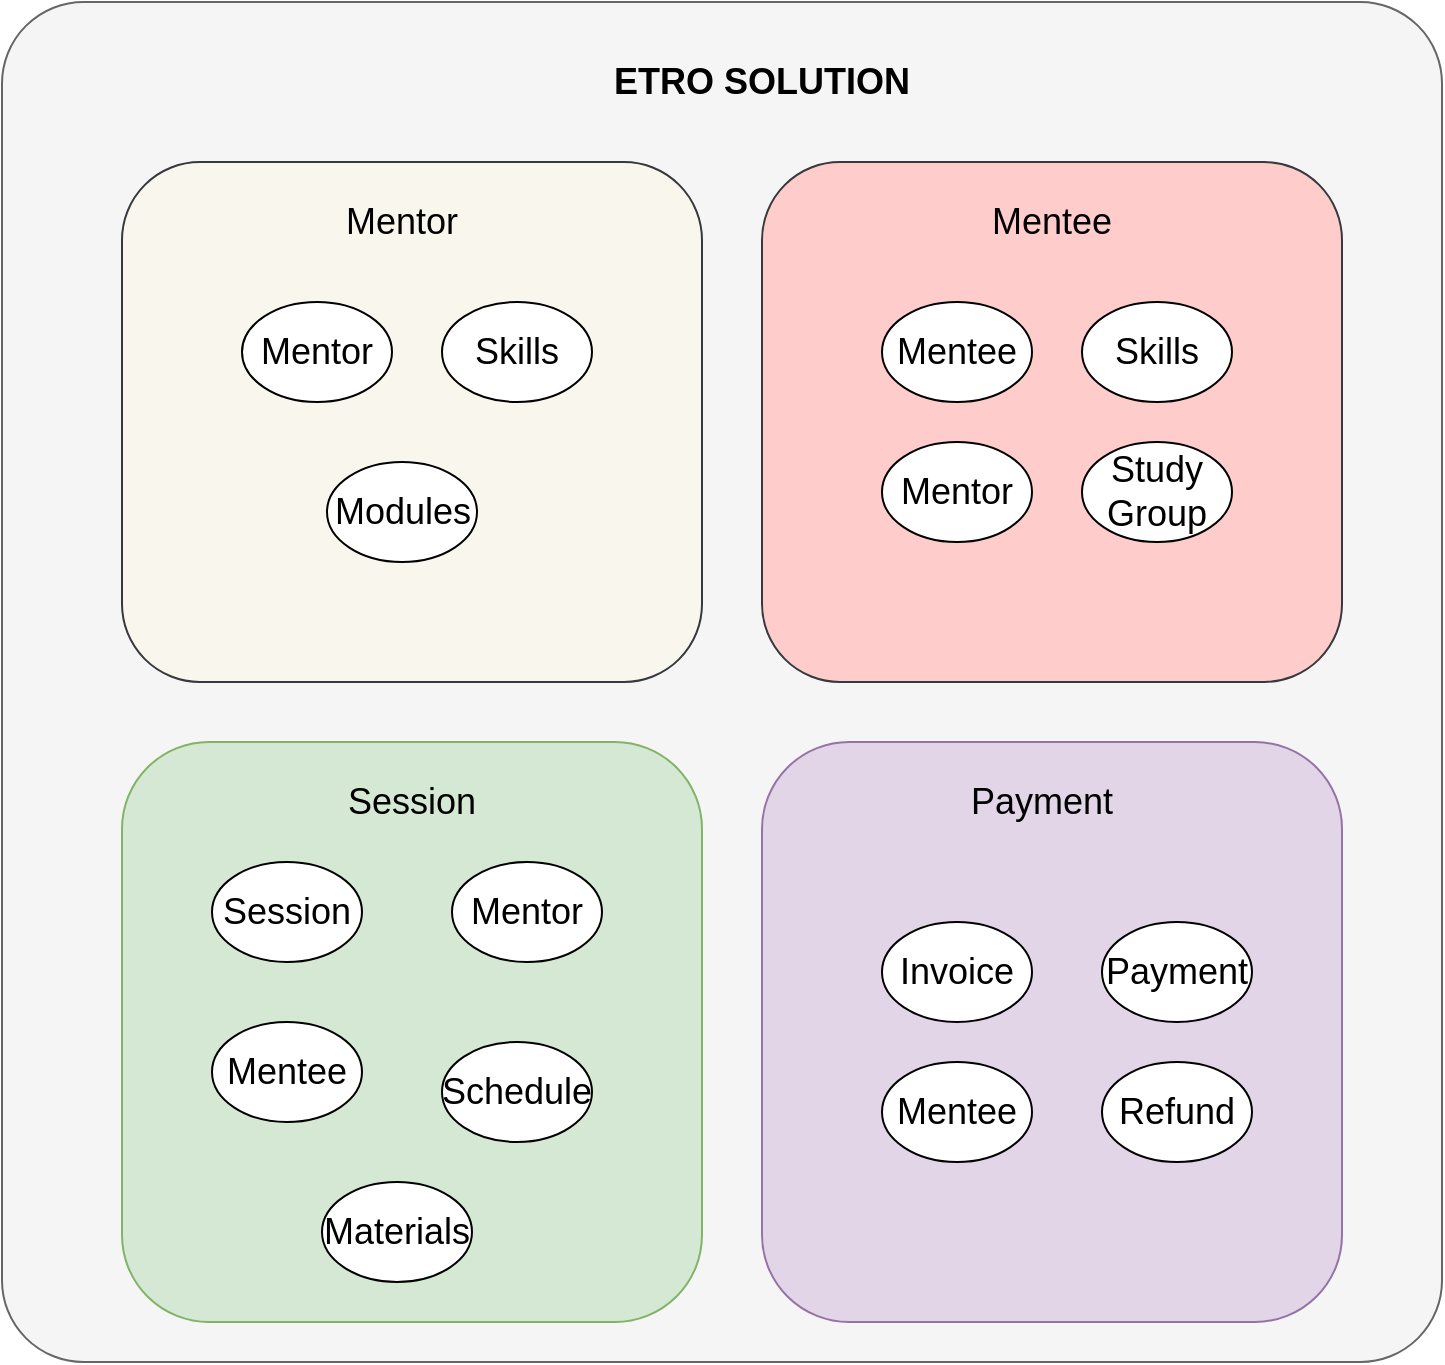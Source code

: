 <mxfile>
    <diagram id="X-WBJx_Xs6kYIEa8Dv_k" name="Domain Model">
        <mxGraphModel dx="1694" dy="739" grid="1" gridSize="10" guides="1" tooltips="1" connect="1" arrows="1" fold="1" page="1" pageScale="1" pageWidth="850" pageHeight="1100" math="0" shadow="0">
            <root>
                <mxCell id="0"/>
                <mxCell id="1" parent="0"/>
                <mxCell id="DZQ7MIffxDtW_sd6lKac-20" value="" style="rounded=1;whiteSpace=wrap;html=1;labelBackgroundColor=none;fontSize=18;fillColor=#f5f5f5;verticalAlign=middle;arcSize=6;strokeColor=#666666;fontColor=#333333;" vertex="1" parent="1">
                    <mxGeometry x="60" y="20" width="720" height="680" as="geometry"/>
                </mxCell>
                <mxCell id="13" value="" style="rounded=1;whiteSpace=wrap;html=1;fillColor=#d5e8d4;strokeColor=#82b366;fontSize=18;" vertex="1" parent="1">
                    <mxGeometry x="120" y="390" width="290" height="290" as="geometry"/>
                </mxCell>
                <mxCell id="6" value="" style="rounded=1;whiteSpace=wrap;html=1;fillColor=#ffcccc;strokeColor=#36393d;fontSize=18;" vertex="1" parent="1">
                    <mxGeometry x="440" y="100" width="290" height="260" as="geometry"/>
                </mxCell>
                <mxCell id="5" value="" style="rounded=1;whiteSpace=wrap;html=1;fillColor=#f9f7ed;strokeColor=#36393d;fontSize=18;" vertex="1" parent="1">
                    <mxGeometry x="120" y="100" width="290" height="260" as="geometry"/>
                </mxCell>
                <mxCell id="DjLF8lStdRpm8chsS5JS-2" value="Mentor" style="ellipse;whiteSpace=wrap;html=1;fontSize=18;" parent="1" vertex="1">
                    <mxGeometry x="180" y="170" width="75" height="50" as="geometry"/>
                </mxCell>
                <mxCell id="DjLF8lStdRpm8chsS5JS-3" value="Mentee" style="ellipse;whiteSpace=wrap;html=1;fontSize=18;" parent="1" vertex="1">
                    <mxGeometry x="500" y="170" width="75" height="50" as="geometry"/>
                </mxCell>
                <mxCell id="2" value="Mentor" style="text;html=1;strokeColor=none;fillColor=none;align=center;verticalAlign=middle;whiteSpace=wrap;rounded=0;fontSize=18;" vertex="1" parent="1">
                    <mxGeometry x="240" y="120" width="40" height="20" as="geometry"/>
                </mxCell>
                <mxCell id="3" value="Mentee" style="text;html=1;strokeColor=none;fillColor=none;align=center;verticalAlign=middle;whiteSpace=wrap;rounded=0;fontSize=18;" vertex="1" parent="1">
                    <mxGeometry x="565" y="120" width="40" height="20" as="geometry"/>
                </mxCell>
                <mxCell id="4" value="Session" style="text;html=1;strokeColor=none;fillColor=none;align=center;verticalAlign=middle;whiteSpace=wrap;rounded=0;fontSize=18;" vertex="1" parent="1">
                    <mxGeometry x="245" y="410" width="40" height="20" as="geometry"/>
                </mxCell>
                <mxCell id="8" value="Skills" style="ellipse;whiteSpace=wrap;html=1;fontSize=18;" vertex="1" parent="1">
                    <mxGeometry x="280" y="170" width="75" height="50" as="geometry"/>
                </mxCell>
                <mxCell id="9" value="Skills" style="ellipse;whiteSpace=wrap;html=1;fontSize=18;" vertex="1" parent="1">
                    <mxGeometry x="600" y="170" width="75" height="50" as="geometry"/>
                </mxCell>
                <mxCell id="10" value="Mentor" style="ellipse;whiteSpace=wrap;html=1;fontSize=18;" vertex="1" parent="1">
                    <mxGeometry x="500" y="240" width="75" height="50" as="geometry"/>
                </mxCell>
                <mxCell id="12" value="Modules" style="ellipse;whiteSpace=wrap;html=1;fontSize=18;" vertex="1" parent="1">
                    <mxGeometry x="222.5" y="250" width="75" height="50" as="geometry"/>
                </mxCell>
                <mxCell id="14" value="Session" style="ellipse;whiteSpace=wrap;html=1;fontSize=18;" vertex="1" parent="1">
                    <mxGeometry x="165" y="450" width="75" height="50" as="geometry"/>
                </mxCell>
                <mxCell id="15" value="Mentor" style="ellipse;whiteSpace=wrap;html=1;fontSize=18;" vertex="1" parent="1">
                    <mxGeometry x="285" y="450" width="75" height="50" as="geometry"/>
                </mxCell>
                <mxCell id="16" value="Mentee" style="ellipse;whiteSpace=wrap;html=1;fontSize=18;" vertex="1" parent="1">
                    <mxGeometry x="165" y="530" width="75" height="50" as="geometry"/>
                </mxCell>
                <mxCell id="17" value="Schedule" style="ellipse;whiteSpace=wrap;html=1;fontSize=18;" vertex="1" parent="1">
                    <mxGeometry x="280" y="540" width="75" height="50" as="geometry"/>
                </mxCell>
                <mxCell id="18" value="Materials" style="ellipse;whiteSpace=wrap;html=1;fontSize=18;" vertex="1" parent="1">
                    <mxGeometry x="220" y="610" width="75" height="50" as="geometry"/>
                </mxCell>
                <mxCell id="e4HGIkmX9SR6lim7_7U1-18" value="" style="rounded=1;whiteSpace=wrap;html=1;fillColor=#e1d5e7;strokeColor=#9673a6;fontSize=18;" vertex="1" parent="1">
                    <mxGeometry x="440" y="390" width="290" height="290" as="geometry"/>
                </mxCell>
                <mxCell id="e4HGIkmX9SR6lim7_7U1-19" value="Payment" style="text;html=1;strokeColor=none;fillColor=none;align=center;verticalAlign=middle;whiteSpace=wrap;rounded=0;fontSize=18;" vertex="1" parent="1">
                    <mxGeometry x="560" y="410" width="40" height="20" as="geometry"/>
                </mxCell>
                <mxCell id="e4HGIkmX9SR6lim7_7U1-20" value="Invoice" style="ellipse;whiteSpace=wrap;html=1;fontSize=18;" vertex="1" parent="1">
                    <mxGeometry x="500" y="480" width="75" height="50" as="geometry"/>
                </mxCell>
                <mxCell id="e4HGIkmX9SR6lim7_7U1-21" value="Payment" style="ellipse;whiteSpace=wrap;html=1;fontSize=18;" vertex="1" parent="1">
                    <mxGeometry x="610" y="480" width="75" height="50" as="geometry"/>
                </mxCell>
                <mxCell id="e4HGIkmX9SR6lim7_7U1-22" value="Refund" style="ellipse;whiteSpace=wrap;html=1;fontSize=18;" vertex="1" parent="1">
                    <mxGeometry x="610" y="550" width="75" height="50" as="geometry"/>
                </mxCell>
                <mxCell id="DZQ7MIffxDtW_sd6lKac-18" value="ETRO SOLUTION" style="text;html=1;strokeColor=none;fillColor=none;align=center;verticalAlign=middle;whiteSpace=wrap;rounded=0;labelBackgroundColor=none;fontSize=18;fontStyle=1" vertex="1" parent="1">
                    <mxGeometry x="330" y="50" width="220" height="20" as="geometry"/>
                </mxCell>
                <mxCell id="cR6wYgOg2o-oHRBO-JFD-18" value="Mentee" style="ellipse;whiteSpace=wrap;html=1;fontSize=18;" vertex="1" parent="1">
                    <mxGeometry x="500" y="550" width="75" height="50" as="geometry"/>
                </mxCell>
                <mxCell id="cR6wYgOg2o-oHRBO-JFD-19" value="Study Group" style="ellipse;whiteSpace=wrap;html=1;fontSize=18;" vertex="1" parent="1">
                    <mxGeometry x="600" y="240" width="75" height="50" as="geometry"/>
                </mxCell>
            </root>
        </mxGraphModel>
    </diagram>
    <diagram id="847FadikNp64r_eLgu-N" name="Microservice">
        <mxGraphModel dx="1395" dy="608" grid="1" gridSize="10" guides="1" tooltips="1" connect="1" arrows="1" fold="1" page="1" pageScale="1" pageWidth="850" pageHeight="1100" math="0" shadow="0">
            <root>
                <mxCell id="BkxpbbLAbaWkdeM8PS5I-0"/>
                <mxCell id="BkxpbbLAbaWkdeM8PS5I-1" parent="BkxpbbLAbaWkdeM8PS5I-0"/>
                <mxCell id="RHxmwCP6yYNn5pwVGNNT-3" style="edgeStyle=orthogonalEdgeStyle;rounded=0;orthogonalLoop=1;jettySize=auto;html=1;entryX=0.5;entryY=1;entryDx=0;entryDy=0;" edge="1" parent="BkxpbbLAbaWkdeM8PS5I-1" source="4Kh8HcyH86KABs3vgV8c-0" target="4Kh8HcyH86KABs3vgV8c-1">
                    <mxGeometry relative="1" as="geometry"/>
                </mxCell>
                <mxCell id="Kl9C8izLE1KnF_ERx2TX-1" value="" style="edgeStyle=orthogonalEdgeStyle;rounded=0;orthogonalLoop=1;jettySize=auto;html=1;" edge="1" parent="BkxpbbLAbaWkdeM8PS5I-1" source="4Kh8HcyH86KABs3vgV8c-0" target="Kl9C8izLE1KnF_ERx2TX-0">
                    <mxGeometry relative="1" as="geometry"/>
                </mxCell>
                <mxCell id="4Kh8HcyH86KABs3vgV8c-0" value="Microfronted - Mentor Registration" style="rounded=1;whiteSpace=wrap;html=1;fillColor=#dae8fc;strokeColor=#6c8ebf;" vertex="1" parent="BkxpbbLAbaWkdeM8PS5I-1">
                    <mxGeometry x="260" y="420" width="120" height="60" as="geometry"/>
                </mxCell>
                <mxCell id="RHxmwCP6yYNn5pwVGNNT-5" style="edgeStyle=orthogonalEdgeStyle;rounded=0;orthogonalLoop=1;jettySize=auto;html=1;entryX=0.5;entryY=1;entryDx=0;entryDy=0;" edge="1" parent="BkxpbbLAbaWkdeM8PS5I-1" source="4Kh8HcyH86KABs3vgV8c-1" target="RHxmwCP6yYNn5pwVGNNT-1">
                    <mxGeometry relative="1" as="geometry"/>
                </mxCell>
                <mxCell id="RHxmwCP6yYNn5pwVGNNT-6" style="edgeStyle=orthogonalEdgeStyle;rounded=0;orthogonalLoop=1;jettySize=auto;html=1;" edge="1" parent="BkxpbbLAbaWkdeM8PS5I-1" source="4Kh8HcyH86KABs3vgV8c-1" target="RHxmwCP6yYNn5pwVGNNT-2">
                    <mxGeometry relative="1" as="geometry"/>
                </mxCell>
                <mxCell id="4Kh8HcyH86KABs3vgV8c-1" value="API Management&amp;nbsp;&lt;br&gt;Discovery, Orchestration, Routing, Authentication, SSL, Caching, etc." style="rounded=1;whiteSpace=wrap;html=1;fillColor=#fff2cc;strokeColor=#d6b656;" vertex="1" parent="BkxpbbLAbaWkdeM8PS5I-1">
                    <mxGeometry x="230" y="310" width="360" height="60" as="geometry"/>
                </mxCell>
                <mxCell id="RHxmwCP6yYNn5pwVGNNT-4" style="edgeStyle=orthogonalEdgeStyle;rounded=0;orthogonalLoop=1;jettySize=auto;html=1;entryX=0.5;entryY=1;entryDx=0;entryDy=0;entryPerimeter=0;" edge="1" parent="BkxpbbLAbaWkdeM8PS5I-1" source="4Kh8HcyH86KABs3vgV8c-2" target="4Kh8HcyH86KABs3vgV8c-1">
                    <mxGeometry relative="1" as="geometry"/>
                </mxCell>
                <mxCell id="Kl9C8izLE1KnF_ERx2TX-2" style="edgeStyle=orthogonalEdgeStyle;rounded=0;orthogonalLoop=1;jettySize=auto;html=1;entryX=0.5;entryY=0;entryDx=0;entryDy=0;" edge="1" parent="BkxpbbLAbaWkdeM8PS5I-1" source="4Kh8HcyH86KABs3vgV8c-2" target="Kl9C8izLE1KnF_ERx2TX-0">
                    <mxGeometry relative="1" as="geometry"/>
                </mxCell>
                <mxCell id="4Kh8HcyH86KABs3vgV8c-2" value="Microfronted - Mentee Registration" style="rounded=1;whiteSpace=wrap;html=1;fillColor=#dae8fc;strokeColor=#6c8ebf;" vertex="1" parent="BkxpbbLAbaWkdeM8PS5I-1">
                    <mxGeometry x="430" y="420" width="120" height="60" as="geometry"/>
                </mxCell>
                <mxCell id="h7QfJS-ZaZOPMrQFuuVh-1" value="" style="edgeStyle=orthogonalEdgeStyle;rounded=0;orthogonalLoop=1;jettySize=auto;html=1;" edge="1" parent="BkxpbbLAbaWkdeM8PS5I-1" source="RHxmwCP6yYNn5pwVGNNT-1" target="h7QfJS-ZaZOPMrQFuuVh-0">
                    <mxGeometry relative="1" as="geometry"/>
                </mxCell>
                <mxCell id="RHxmwCP6yYNn5pwVGNNT-1" value="Mentor Registration Service" style="rounded=1;whiteSpace=wrap;html=1;fillColor=#d5e8d4;strokeColor=#82b366;" vertex="1" parent="BkxpbbLAbaWkdeM8PS5I-1">
                    <mxGeometry x="240" y="210" width="120" height="60" as="geometry"/>
                </mxCell>
                <mxCell id="h7QfJS-ZaZOPMrQFuuVh-3" value="" style="edgeStyle=orthogonalEdgeStyle;rounded=0;orthogonalLoop=1;jettySize=auto;html=1;" edge="1" parent="BkxpbbLAbaWkdeM8PS5I-1" source="RHxmwCP6yYNn5pwVGNNT-2" target="h7QfJS-ZaZOPMrQFuuVh-2">
                    <mxGeometry relative="1" as="geometry"/>
                </mxCell>
                <mxCell id="RHxmwCP6yYNn5pwVGNNT-2" value="Mentee Registration Service" style="rounded=1;whiteSpace=wrap;html=1;fillColor=#d5e8d4;strokeColor=#82b366;" vertex="1" parent="BkxpbbLAbaWkdeM8PS5I-1">
                    <mxGeometry x="460" y="210" width="120" height="60" as="geometry"/>
                </mxCell>
                <mxCell id="h7QfJS-ZaZOPMrQFuuVh-0" value="Mentor DB" style="shape=cylinder;whiteSpace=wrap;html=1;boundedLbl=1;backgroundOutline=1;rounded=1;fillColor=#d5e8d4;strokeColor=#82b366;" vertex="1" parent="BkxpbbLAbaWkdeM8PS5I-1">
                    <mxGeometry x="270" y="60" width="60" height="80" as="geometry"/>
                </mxCell>
                <mxCell id="h7QfJS-ZaZOPMrQFuuVh-2" value="Mentee DB" style="shape=cylinder;whiteSpace=wrap;html=1;boundedLbl=1;backgroundOutline=1;rounded=1;fillColor=#d5e8d4;strokeColor=#82b366;" vertex="1" parent="BkxpbbLAbaWkdeM8PS5I-1">
                    <mxGeometry x="490" y="60" width="60" height="80" as="geometry"/>
                </mxCell>
                <mxCell id="Kl9C8izLE1KnF_ERx2TX-0" value="Frontend" style="rounded=1;whiteSpace=wrap;html=1;fillColor=#dae8fc;strokeColor=#6c8ebf;" vertex="1" parent="BkxpbbLAbaWkdeM8PS5I-1">
                    <mxGeometry x="260" y="560" width="290" height="60" as="geometry"/>
                </mxCell>
            </root>
        </mxGraphModel>
    </diagram>
    <diagram id="f2qbv914GK3P1sTPyczb" name="CQRS">
        <mxGraphModel dx="1395" dy="608" grid="1" gridSize="10" guides="1" tooltips="1" connect="1" arrows="1" fold="1" page="1" pageScale="1" pageWidth="850" pageHeight="1100" math="0" shadow="0">
            <root>
                <mxCell id="MBEAslTQ7tmPr2T98EbI-0"/>
                <mxCell id="MBEAslTQ7tmPr2T98EbI-1" parent="MBEAslTQ7tmPr2T98EbI-0"/>
                <mxCell id="MBEAslTQ7tmPr2T98EbI-4" value="" style="edgeStyle=orthogonalEdgeStyle;rounded=0;orthogonalLoop=1;jettySize=auto;html=1;" edge="1" parent="MBEAslTQ7tmPr2T98EbI-1" source="MBEAslTQ7tmPr2T98EbI-2" target="MBEAslTQ7tmPr2T98EbI-3">
                    <mxGeometry relative="1" as="geometry"/>
                </mxCell>
                <mxCell id="MBEAslTQ7tmPr2T98EbI-2" value="Mentor Registration&amp;nbsp;" style="shape=process;whiteSpace=wrap;html=1;backgroundOutline=1;" vertex="1" parent="MBEAslTQ7tmPr2T98EbI-1">
                    <mxGeometry x="70" y="120" width="120" height="60" as="geometry"/>
                </mxCell>
                <mxCell id="MBEAslTQ7tmPr2T98EbI-6" value="" style="edgeStyle=orthogonalEdgeStyle;rounded=0;orthogonalLoop=1;jettySize=auto;html=1;" edge="1" parent="MBEAslTQ7tmPr2T98EbI-1" source="MBEAslTQ7tmPr2T98EbI-3" target="MBEAslTQ7tmPr2T98EbI-5">
                    <mxGeometry relative="1" as="geometry"/>
                </mxCell>
                <mxCell id="MBEAslTQ7tmPr2T98EbI-9" style="edgeStyle=orthogonalEdgeStyle;rounded=0;orthogonalLoop=1;jettySize=auto;html=1;" edge="1" parent="MBEAslTQ7tmPr2T98EbI-1" source="MBEAslTQ7tmPr2T98EbI-3" target="MBEAslTQ7tmPr2T98EbI-7">
                    <mxGeometry relative="1" as="geometry"/>
                </mxCell>
                <mxCell id="MBEAslTQ7tmPr2T98EbI-3" value="Create Mentor Command" style="whiteSpace=wrap;html=1;" vertex="1" parent="MBEAslTQ7tmPr2T98EbI-1">
                    <mxGeometry x="270" y="120" width="120" height="60" as="geometry"/>
                </mxCell>
                <mxCell id="MBEAslTQ7tmPr2T98EbI-8" value="" style="edgeStyle=orthogonalEdgeStyle;rounded=0;orthogonalLoop=1;jettySize=auto;html=1;" edge="1" parent="MBEAslTQ7tmPr2T98EbI-1" source="MBEAslTQ7tmPr2T98EbI-5" target="MBEAslTQ7tmPr2T98EbI-7">
                    <mxGeometry relative="1" as="geometry"/>
                </mxCell>
                <mxCell id="MBEAslTQ7tmPr2T98EbI-5" value="Assign Mentor Skill Command" style="whiteSpace=wrap;html=1;" vertex="1" parent="MBEAslTQ7tmPr2T98EbI-1">
                    <mxGeometry x="270" y="260" width="120" height="60" as="geometry"/>
                </mxCell>
                <mxCell id="MBEAslTQ7tmPr2T98EbI-7" value="Mentor DB" style="shape=cylinder;whiteSpace=wrap;html=1;boundedLbl=1;backgroundOutline=1;" vertex="1" parent="MBEAslTQ7tmPr2T98EbI-1">
                    <mxGeometry x="520" y="190" width="60" height="80" as="geometry"/>
                </mxCell>
            </root>
        </mxGraphModel>
    </diagram>
    <diagram id="W90cBqqWtGJWsFPKMnuq" name="Event/Message">
        <mxGraphModel dx="1395" dy="608" grid="1" gridSize="10" guides="1" tooltips="1" connect="1" arrows="1" fold="1" page="1" pageScale="1" pageWidth="850" pageHeight="1100" math="0" shadow="0">
            <root>
                <mxCell id="3pXpQQKqXBKCi5rZeWjE-0"/>
                <mxCell id="3pXpQQKqXBKCi5rZeWjE-1" parent="3pXpQQKqXBKCi5rZeWjE-0"/>
                <mxCell id="3pXpQQKqXBKCi5rZeWjE-8" style="edgeStyle=orthogonalEdgeStyle;rounded=0;orthogonalLoop=1;jettySize=auto;html=1;" edge="1" parent="3pXpQQKqXBKCi5rZeWjE-1" source="3pXpQQKqXBKCi5rZeWjE-2" target="3pXpQQKqXBKCi5rZeWjE-6">
                    <mxGeometry relative="1" as="geometry"/>
                </mxCell>
                <mxCell id="3pXpQQKqXBKCi5rZeWjE-2" value="Message" style="shape=note;whiteSpace=wrap;html=1;backgroundOutline=1;darkOpacity=0.05;fillColor=#ffcc99;strokeColor=#36393d;" vertex="1" parent="3pXpQQKqXBKCi5rZeWjE-1">
                    <mxGeometry x="300" y="240" width="64" height="80" as="geometry"/>
                </mxCell>
                <mxCell id="3pXpQQKqXBKCi5rZeWjE-7" style="edgeStyle=orthogonalEdgeStyle;rounded=0;orthogonalLoop=1;jettySize=auto;html=1;entryX=0;entryY=0.5;entryDx=0;entryDy=0;entryPerimeter=0;" edge="1" parent="3pXpQQKqXBKCi5rZeWjE-1" source="3pXpQQKqXBKCi5rZeWjE-4" target="3pXpQQKqXBKCi5rZeWjE-2">
                    <mxGeometry relative="1" as="geometry"/>
                </mxCell>
                <mxCell id="3pXpQQKqXBKCi5rZeWjE-4" value="Command" style="rounded=1;whiteSpace=wrap;html=1;fillColor=#cdeb8b;strokeColor=#36393d;" vertex="1" parent="3pXpQQKqXBKCi5rZeWjE-1">
                    <mxGeometry x="140" y="250" width="120" height="60" as="geometry"/>
                </mxCell>
                <mxCell id="3pXpQQKqXBKCi5rZeWjE-10" style="edgeStyle=orthogonalEdgeStyle;rounded=0;orthogonalLoop=1;jettySize=auto;html=1;" edge="1" parent="3pXpQQKqXBKCi5rZeWjE-1" source="3pXpQQKqXBKCi5rZeWjE-6" target="3pXpQQKqXBKCi5rZeWjE-9">
                    <mxGeometry relative="1" as="geometry"/>
                </mxCell>
                <mxCell id="TwpizJS3mDMKuz9bVIkH-3" style="edgeStyle=orthogonalEdgeStyle;rounded=0;orthogonalLoop=1;jettySize=auto;html=1;exitX=0;exitY=0;exitDx=100.0;exitDy=0;exitPerimeter=0;" edge="1" parent="3pXpQQKqXBKCi5rZeWjE-1" source="3pXpQQKqXBKCi5rZeWjE-6" target="TwpizJS3mDMKuz9bVIkH-0">
                    <mxGeometry relative="1" as="geometry"/>
                </mxCell>
                <mxCell id="TwpizJS3mDMKuz9bVIkH-9" value="" style="edgeStyle=orthogonalEdgeStyle;rounded=0;orthogonalLoop=1;jettySize=auto;html=1;" edge="1" parent="3pXpQQKqXBKCi5rZeWjE-1" source="3pXpQQKqXBKCi5rZeWjE-6" target="TwpizJS3mDMKuz9bVIkH-8">
                    <mxGeometry relative="1" as="geometry"/>
                </mxCell>
                <mxCell id="3pXpQQKqXBKCi5rZeWjE-6" value="Message Broker" style="shape=cube;whiteSpace=wrap;html=1;boundedLbl=1;backgroundOutline=1;darkOpacity=0.05;darkOpacity2=0.1;fillColor=#cce5ff;strokeColor=#36393d;" vertex="1" parent="3pXpQQKqXBKCi5rZeWjE-1">
                    <mxGeometry x="415" y="240" width="120" height="80" as="geometry"/>
                </mxCell>
                <mxCell id="3pXpQQKqXBKCi5rZeWjE-9" value="Next Command" style="rounded=1;whiteSpace=wrap;html=1;fillColor=#cdeb8b;strokeColor=#36393d;" vertex="1" parent="3pXpQQKqXBKCi5rZeWjE-1">
                    <mxGeometry x="570" y="250" width="120" height="60" as="geometry"/>
                </mxCell>
                <mxCell id="TwpizJS3mDMKuz9bVIkH-0" value="Out-of-Process" style="ellipse;shape=cloud;whiteSpace=wrap;html=1;fillColor=#dae8fc;strokeColor=#6c8ebf;" vertex="1" parent="3pXpQQKqXBKCi5rZeWjE-1">
                    <mxGeometry x="500" y="120" width="120" height="80" as="geometry"/>
                </mxCell>
                <mxCell id="TwpizJS3mDMKuz9bVIkH-8" value="In-process" style="shape=hexagon;perimeter=hexagonPerimeter2;whiteSpace=wrap;html=1;fixedSize=1;fillColor=#d5e8d4;strokeColor=#82b366;" vertex="1" parent="3pXpQQKqXBKCi5rZeWjE-1">
                    <mxGeometry x="380" y="133.33" width="100" height="66.67" as="geometry"/>
                </mxCell>
                <mxCell id="E2nX1YOqN6XTbNjOObDG-1" value="" style="edgeStyle=orthogonalEdgeStyle;rounded=0;orthogonalLoop=1;jettySize=auto;html=1;" edge="1" parent="3pXpQQKqXBKCi5rZeWjE-1" source="TwpizJS3mDMKuz9bVIkH-10" target="E2nX1YOqN6XTbNjOObDG-0">
                    <mxGeometry relative="1" as="geometry"/>
                </mxCell>
                <mxCell id="TwpizJS3mDMKuz9bVIkH-10" value="Service" style="rounded=1;whiteSpace=wrap;html=1;fillColor=#cdeb8b;strokeColor=#36393d;" vertex="1" parent="3pXpQQKqXBKCi5rZeWjE-1">
                    <mxGeometry x="130" y="530" width="120" height="60" as="geometry"/>
                </mxCell>
                <mxCell id="E2nX1YOqN6XTbNjOObDG-6" style="edgeStyle=orthogonalEdgeStyle;rounded=0;orthogonalLoop=1;jettySize=auto;html=1;entryX=0;entryY=0.5;entryDx=0;entryDy=0;" edge="1" parent="3pXpQQKqXBKCi5rZeWjE-1" source="E2nX1YOqN6XTbNjOObDG-0" target="E2nX1YOqN6XTbNjOObDG-4">
                    <mxGeometry relative="1" as="geometry"/>
                </mxCell>
                <mxCell id="E2nX1YOqN6XTbNjOObDG-0" value="Event" style="shape=document;whiteSpace=wrap;html=1;boundedLbl=1;rounded=1;fillColor=#ffcc99;strokeColor=#36393d;" vertex="1" parent="3pXpQQKqXBKCi5rZeWjE-1">
                    <mxGeometry x="290" y="530" width="90" height="60" as="geometry"/>
                </mxCell>
                <mxCell id="R0h6AUdbC-x_fIPNiSyr-1" style="edgeStyle=orthogonalEdgeStyle;rounded=0;orthogonalLoop=1;jettySize=auto;html=1;entryX=0;entryY=0.5;entryDx=0;entryDy=0;labelBackgroundColor=none;fontSize=17;verticalAlign=middle;" edge="1" parent="3pXpQQKqXBKCi5rZeWjE-1" source="E2nX1YOqN6XTbNjOObDG-4" target="E2nX1YOqN6XTbNjOObDG-5">
                    <mxGeometry relative="1" as="geometry"/>
                </mxCell>
                <mxCell id="R0h6AUdbC-x_fIPNiSyr-2" style="edgeStyle=orthogonalEdgeStyle;rounded=0;orthogonalLoop=1;jettySize=auto;html=1;entryX=0;entryY=0.5;entryDx=0;entryDy=0;labelBackgroundColor=none;fontSize=17;verticalAlign=middle;" edge="1" parent="3pXpQQKqXBKCi5rZeWjE-1" source="E2nX1YOqN6XTbNjOObDG-4" target="E2nX1YOqN6XTbNjOObDG-10">
                    <mxGeometry relative="1" as="geometry"/>
                </mxCell>
                <mxCell id="R0h6AUdbC-x_fIPNiSyr-3" style="edgeStyle=orthogonalEdgeStyle;rounded=0;orthogonalLoop=1;jettySize=auto;html=1;entryX=0;entryY=0.5;entryDx=0;entryDy=0;labelBackgroundColor=none;fontSize=17;verticalAlign=middle;" edge="1" parent="3pXpQQKqXBKCi5rZeWjE-1" source="E2nX1YOqN6XTbNjOObDG-4" target="E2nX1YOqN6XTbNjOObDG-11">
                    <mxGeometry relative="1" as="geometry"/>
                </mxCell>
                <mxCell id="E2nX1YOqN6XTbNjOObDG-4" value="Event Router" style="shape=step;perimeter=stepPerimeter;whiteSpace=wrap;html=1;fixedSize=1;fillColor=#cce5ff;strokeColor=#36393d;" vertex="1" parent="3pXpQQKqXBKCi5rZeWjE-1">
                    <mxGeometry x="415" y="520" width="120" height="80" as="geometry"/>
                </mxCell>
                <mxCell id="E2nX1YOqN6XTbNjOObDG-5" value="Subscribers" style="rounded=1;whiteSpace=wrap;html=1;fillColor=#cdeb8b;strokeColor=#36393d;" vertex="1" parent="3pXpQQKqXBKCi5rZeWjE-1">
                    <mxGeometry x="590" y="480" width="120" height="60" as="geometry"/>
                </mxCell>
                <mxCell id="E2nX1YOqN6XTbNjOObDG-10" value="Subscribers" style="rounded=1;whiteSpace=wrap;html=1;fillColor=#cdeb8b;strokeColor=#36393d;" vertex="1" parent="3pXpQQKqXBKCi5rZeWjE-1">
                    <mxGeometry x="590" y="570" width="120" height="60" as="geometry"/>
                </mxCell>
                <mxCell id="E2nX1YOqN6XTbNjOObDG-11" value="Subscribers" style="rounded=1;whiteSpace=wrap;html=1;fillColor=#cdeb8b;strokeColor=#36393d;" vertex="1" parent="3pXpQQKqXBKCi5rZeWjE-1">
                    <mxGeometry x="590" y="660" width="120" height="60" as="geometry"/>
                </mxCell>
                <mxCell id="E2nX1YOqN6XTbNjOObDG-13" value="MESSAGE BROKERING" style="text;html=1;strokeColor=none;fillColor=none;align=center;verticalAlign=middle;whiteSpace=wrap;rounded=0;fontSize=17;fontStyle=1" vertex="1" parent="3pXpQQKqXBKCi5rZeWjE-1">
                    <mxGeometry x="170" y="170" width="80" height="20" as="geometry"/>
                </mxCell>
                <mxCell id="E2nX1YOqN6XTbNjOObDG-15" value="EVENT ROUTING" style="text;html=1;strokeColor=none;fillColor=none;align=center;verticalAlign=middle;whiteSpace=wrap;rounded=0;fontStyle=1;fontSize=17;" vertex="1" parent="3pXpQQKqXBKCi5rZeWjE-1">
                    <mxGeometry x="150" y="470" width="80" height="20" as="geometry"/>
                </mxCell>
            </root>
        </mxGraphModel>
    </diagram>
    <diagram id="ir8c-DlZ6llXdp240Ja5" name="Event Model">
        <mxGraphModel dx="1395" dy="608" grid="1" gridSize="10" guides="1" tooltips="1" connect="1" arrows="1" fold="1" page="1" pageScale="1" pageWidth="850" pageHeight="1100" math="0" shadow="0">
            <root>
                <mxCell id="B10wJtRPMMjHwSIE0qdp-0"/>
                <mxCell id="B10wJtRPMMjHwSIE0qdp-1" parent="B10wJtRPMMjHwSIE0qdp-0"/>
                <mxCell id="V5NqQ5dr73FJ2bL21Ql5-0" style="edgeStyle=orthogonalEdgeStyle;rounded=0;orthogonalLoop=1;jettySize=auto;html=1;verticalAlign=middle;" edge="1" parent="B10wJtRPMMjHwSIE0qdp-1" source="E0BSTJJ1UfeSkK3kD-z5-3" target="E0BSTJJ1UfeSkK3kD-z5-22">
                    <mxGeometry relative="1" as="geometry"/>
                </mxCell>
                <mxCell id="E0BSTJJ1UfeSkK3kD-z5-3" value="Mentor" style="shape=umlActor;verticalLabelPosition=bottom;verticalAlign=middle;html=1;outlineConnect=0;" parent="B10wJtRPMMjHwSIE0qdp-1" vertex="1">
                    <mxGeometry x="135" y="90" width="30" height="60" as="geometry"/>
                </mxCell>
                <mxCell id="E0BSTJJ1UfeSkK3kD-z5-7" value="" style="edgeStyle=orthogonalEdgeStyle;rounded=0;orthogonalLoop=1;jettySize=auto;html=1;verticalAlign=middle;" parent="B10wJtRPMMjHwSIE0qdp-1" source="E0BSTJJ1UfeSkK3kD-z5-4" target="E0BSTJJ1UfeSkK3kD-z5-6" edge="1">
                    <mxGeometry relative="1" as="geometry"/>
                </mxCell>
                <mxCell id="MZ_Xb3Ullr9wv8i4N-8G-0" style="edgeStyle=orthogonalEdgeStyle;rounded=0;orthogonalLoop=1;jettySize=auto;html=1;entryX=0.5;entryY=0;entryDx=0;entryDy=0;verticalAlign=middle;" edge="1" parent="B10wJtRPMMjHwSIE0qdp-1" source="E0BSTJJ1UfeSkK3kD-z5-4" target="E0BSTJJ1UfeSkK3kD-z5-14">
                    <mxGeometry relative="1" as="geometry"/>
                </mxCell>
                <mxCell id="E0BSTJJ1UfeSkK3kD-z5-4" value="CreateMentor" style="whiteSpace=wrap;html=1;verticalAlign=middle;fillColor=#dae8fc;strokeColor=#6c8ebf;" parent="B10wJtRPMMjHwSIE0qdp-1" vertex="1">
                    <mxGeometry x="90" y="330" width="120" height="60" as="geometry"/>
                </mxCell>
                <mxCell id="E0BSTJJ1UfeSkK3kD-z5-9" value="" style="edgeStyle=orthogonalEdgeStyle;rounded=0;orthogonalLoop=1;jettySize=auto;html=1;entryX=0;entryY=0.5;entryDx=0;entryDy=0;verticalAlign=middle;" parent="B10wJtRPMMjHwSIE0qdp-1" source="E0BSTJJ1UfeSkK3kD-z5-6" target="E0BSTJJ1UfeSkK3kD-z5-8" edge="1">
                    <mxGeometry relative="1" as="geometry"/>
                </mxCell>
                <mxCell id="E0BSTJJ1UfeSkK3kD-z5-6" value="MentorCreated" style="shape=document;whiteSpace=wrap;html=1;boundedLbl=1;verticalAlign=middle;fillColor=#d5e8d4;strokeColor=#82b366;" parent="B10wJtRPMMjHwSIE0qdp-1" vertex="1">
                    <mxGeometry x="210" y="460" width="120" height="80" as="geometry"/>
                </mxCell>
                <mxCell id="E0BSTJJ1UfeSkK3kD-z5-11" value="" style="edgeStyle=orthogonalEdgeStyle;rounded=0;orthogonalLoop=1;jettySize=auto;html=1;verticalAlign=middle;" parent="B10wJtRPMMjHwSIE0qdp-1" source="E0BSTJJ1UfeSkK3kD-z5-8" target="E0BSTJJ1UfeSkK3kD-z5-10" edge="1">
                    <mxGeometry relative="1" as="geometry"/>
                </mxCell>
                <mxCell id="E0BSTJJ1UfeSkK3kD-z5-18" value="" style="edgeStyle=orthogonalEdgeStyle;rounded=0;orthogonalLoop=1;jettySize=auto;html=1;verticalAlign=middle;" parent="B10wJtRPMMjHwSIE0qdp-1" source="E0BSTJJ1UfeSkK3kD-z5-8" target="E0BSTJJ1UfeSkK3kD-z5-17" edge="1">
                    <mxGeometry relative="1" as="geometry"/>
                </mxCell>
                <mxCell id="E0BSTJJ1UfeSkK3kD-z5-8" value="AssignMentorSkills" style="whiteSpace=wrap;html=1;verticalAlign=middle;fillColor=#dae8fc;strokeColor=#6c8ebf;" parent="B10wJtRPMMjHwSIE0qdp-1" vertex="1">
                    <mxGeometry x="390" y="330" width="120" height="60" as="geometry"/>
                </mxCell>
                <mxCell id="V5NqQ5dr73FJ2bL21Ql5-3" value="" style="edgeStyle=orthogonalEdgeStyle;rounded=0;orthogonalLoop=1;jettySize=auto;html=1;verticalAlign=middle;" edge="1" parent="B10wJtRPMMjHwSIE0qdp-1" source="E0BSTJJ1UfeSkK3kD-z5-10" target="V5NqQ5dr73FJ2bL21Ql5-2">
                    <mxGeometry relative="1" as="geometry"/>
                </mxCell>
                <mxCell id="E0BSTJJ1UfeSkK3kD-z5-10" value="MentorSkillsAssigned" style="shape=document;whiteSpace=wrap;html=1;boundedLbl=1;verticalAlign=middle;fillColor=#d5e8d4;strokeColor=#82b366;" parent="B10wJtRPMMjHwSIE0qdp-1" vertex="1">
                    <mxGeometry x="495" y="460" width="120" height="80" as="geometry"/>
                </mxCell>
                <mxCell id="E0BSTJJ1UfeSkK3kD-z5-14" value="Mentor" style="shape=cylinder;whiteSpace=wrap;html=1;boundedLbl=1;backgroundOutline=1;verticalAlign=middle;fillColor=#ffe6cc;strokeColor=#d79b00;" parent="B10wJtRPMMjHwSIE0qdp-1" vertex="1">
                    <mxGeometry x="120" y="620" width="60" height="80" as="geometry"/>
                </mxCell>
                <mxCell id="E0BSTJJ1UfeSkK3kD-z5-17" value="MentorSkill" style="shape=cylinder;whiteSpace=wrap;html=1;boundedLbl=1;backgroundOutline=1;verticalAlign=middle;fillColor=#ffe6cc;strokeColor=#d79b00;" parent="B10wJtRPMMjHwSIE0qdp-1" vertex="1">
                    <mxGeometry x="420" y="620" width="60" height="80" as="geometry"/>
                </mxCell>
                <mxCell id="E0BSTJJ1UfeSkK3kD-z5-23" style="edgeStyle=orthogonalEdgeStyle;rounded=0;orthogonalLoop=1;jettySize=auto;html=1;entryX=0.5;entryY=0;entryDx=0;entryDy=0;verticalAlign=middle;" parent="B10wJtRPMMjHwSIE0qdp-1" source="E0BSTJJ1UfeSkK3kD-z5-22" target="E0BSTJJ1UfeSkK3kD-z5-4" edge="1">
                    <mxGeometry relative="1" as="geometry"/>
                </mxCell>
                <mxCell id="E0BSTJJ1UfeSkK3kD-z5-22" value="Mentor Registration UI" style="rounded=1;whiteSpace=wrap;html=1;verticalAlign=middle;fillColor=#f5f5f5;strokeColor=#666666;fontColor=#333333;" parent="B10wJtRPMMjHwSIE0qdp-1" vertex="1">
                    <mxGeometry x="90" y="190" width="120" height="60" as="geometry"/>
                </mxCell>
                <mxCell id="V5NqQ5dr73FJ2bL21Ql5-5" value="" style="edgeStyle=orthogonalEdgeStyle;rounded=0;orthogonalLoop=1;jettySize=auto;html=1;exitX=0.75;exitY=1;exitDx=0;exitDy=0;verticalAlign=middle;" edge="1" parent="B10wJtRPMMjHwSIE0qdp-1" source="V5NqQ5dr73FJ2bL21Ql5-2" target="V5NqQ5dr73FJ2bL21Ql5-4">
                    <mxGeometry relative="1" as="geometry"/>
                </mxCell>
                <mxCell id="V5NqQ5dr73FJ2bL21Ql5-7" value="" style="edgeStyle=orthogonalEdgeStyle;rounded=0;orthogonalLoop=1;jettySize=auto;html=1;verticalAlign=middle;" edge="1" parent="B10wJtRPMMjHwSIE0qdp-1" source="V5NqQ5dr73FJ2bL21Ql5-2" target="V5NqQ5dr73FJ2bL21Ql5-6">
                    <mxGeometry relative="1" as="geometry"/>
                </mxCell>
                <mxCell id="V5NqQ5dr73FJ2bL21Ql5-2" value="Match mentee to mentor&amp;nbsp;" style="whiteSpace=wrap;html=1;verticalAlign=middle;fillColor=#dae8fc;strokeColor=#6c8ebf;" vertex="1" parent="B10wJtRPMMjHwSIE0qdp-1">
                    <mxGeometry x="670" y="320" width="120" height="60" as="geometry"/>
                </mxCell>
                <mxCell id="V5NqQ5dr73FJ2bL21Ql5-4" value="MenteeMentors" style="shape=cylinder;whiteSpace=wrap;html=1;boundedLbl=1;backgroundOutline=1;verticalAlign=middle;fillColor=#ffe6cc;strokeColor=#d79b00;" vertex="1" parent="B10wJtRPMMjHwSIE0qdp-1">
                    <mxGeometry x="710" y="620" width="100" height="80" as="geometry"/>
                </mxCell>
                <mxCell id="V5NqQ5dr73FJ2bL21Ql5-9" value="" style="edgeStyle=orthogonalEdgeStyle;rounded=0;orthogonalLoop=1;jettySize=auto;html=1;verticalAlign=middle;" edge="1" parent="B10wJtRPMMjHwSIE0qdp-1" source="V5NqQ5dr73FJ2bL21Ql5-6" target="V5NqQ5dr73FJ2bL21Ql5-8">
                    <mxGeometry relative="1" as="geometry"/>
                </mxCell>
                <mxCell id="V5NqQ5dr73FJ2bL21Ql5-6" value="MenteeMatched" style="shape=document;whiteSpace=wrap;html=1;boundedLbl=1;verticalAlign=middle;fillColor=#d5e8d4;strokeColor=#82b366;" vertex="1" parent="B10wJtRPMMjHwSIE0qdp-1">
                    <mxGeometry x="840" y="460" width="120" height="80" as="geometry"/>
                </mxCell>
                <mxCell id="V5NqQ5dr73FJ2bL21Ql5-11" value="" style="edgeStyle=orthogonalEdgeStyle;rounded=0;orthogonalLoop=1;jettySize=auto;html=1;verticalAlign=middle;" edge="1" parent="B10wJtRPMMjHwSIE0qdp-1" source="V5NqQ5dr73FJ2bL21Ql5-8" target="V5NqQ5dr73FJ2bL21Ql5-10">
                    <mxGeometry relative="1" as="geometry"/>
                </mxCell>
                <mxCell id="V5NqQ5dr73FJ2bL21Ql5-8" value="Schedule a a meet and greet session" style="whiteSpace=wrap;html=1;verticalAlign=middle;fillColor=#dae8fc;strokeColor=#6c8ebf;" vertex="1" parent="B10wJtRPMMjHwSIE0qdp-1">
                    <mxGeometry x="990" y="320" width="120" height="60" as="geometry"/>
                </mxCell>
                <mxCell id="V5NqQ5dr73FJ2bL21Ql5-13" style="edgeStyle=orthogonalEdgeStyle;rounded=0;orthogonalLoop=1;jettySize=auto;html=1;entryX=0.5;entryY=1;entryDx=0;entryDy=0;verticalAlign=middle;" edge="1" parent="B10wJtRPMMjHwSIE0qdp-1" source="V5NqQ5dr73FJ2bL21Ql5-10" target="V5NqQ5dr73FJ2bL21Ql5-12">
                    <mxGeometry relative="1" as="geometry">
                        <Array as="points">
                            <mxPoint x="1250" y="670"/>
                        </Array>
                    </mxGeometry>
                </mxCell>
                <mxCell id="V5NqQ5dr73FJ2bL21Ql5-10" value="Sessions" style="shape=cylinder;whiteSpace=wrap;html=1;boundedLbl=1;backgroundOutline=1;verticalAlign=middle;fillColor=#ffe6cc;strokeColor=#d79b00;" vertex="1" parent="B10wJtRPMMjHwSIE0qdp-1">
                    <mxGeometry x="1140" y="620" width="60" height="80" as="geometry"/>
                </mxCell>
                <mxCell id="V5NqQ5dr73FJ2bL21Ql5-15" style="edgeStyle=orthogonalEdgeStyle;rounded=0;orthogonalLoop=1;jettySize=auto;html=1;verticalAlign=middle;" edge="1" parent="B10wJtRPMMjHwSIE0qdp-1" source="V5NqQ5dr73FJ2bL21Ql5-12" target="V5NqQ5dr73FJ2bL21Ql5-14">
                    <mxGeometry relative="1" as="geometry"/>
                </mxCell>
                <mxCell id="V5NqQ5dr73FJ2bL21Ql5-12" value="My meet and greet sessions&amp;nbsp;" style="rounded=1;whiteSpace=wrap;html=1;verticalAlign=middle;fillColor=#f5f5f5;strokeColor=#666666;fontColor=#333333;" vertex="1" parent="B10wJtRPMMjHwSIE0qdp-1">
                    <mxGeometry x="1190" y="180" width="120" height="60" as="geometry"/>
                </mxCell>
                <mxCell id="V5NqQ5dr73FJ2bL21Ql5-14" value="Mentee" style="shape=umlActor;verticalLabelPosition=bottom;verticalAlign=middle;html=1;outlineConnect=0;" vertex="1" parent="B10wJtRPMMjHwSIE0qdp-1">
                    <mxGeometry x="1235" y="80" width="30" height="60" as="geometry"/>
                </mxCell>
            </root>
        </mxGraphModel>
    </diagram>
    <diagram id="p576Q6-eymrzqFJpBc2p" name="Solution Architecture">
        <mxGraphModel dx="1395" dy="608" grid="1" gridSize="10" guides="1" tooltips="1" connect="1" arrows="1" fold="1" page="1" pageScale="1" pageWidth="850" pageHeight="1100" math="0" shadow="0">
            <root>
                <mxCell id="CXf4QesW4-jmHsShdtY_-0"/>
                <mxCell id="CXf4QesW4-jmHsShdtY_-1" parent="CXf4QesW4-jmHsShdtY_-0"/>
                <mxCell id="XOmHF_VvS1JR5CwQoDSz-7" value="" style="rounded=1;whiteSpace=wrap;html=1;fillColor=#f9f7ed;verticalAlign=middle;arcSize=7;strokeColor=none;labelBackgroundColor=none;" vertex="1" parent="CXf4QesW4-jmHsShdtY_-1">
                    <mxGeometry x="147" y="400" width="580" height="400" as="geometry"/>
                </mxCell>
                <mxCell id="XOmHF_VvS1JR5CwQoDSz-12" value="" style="rounded=1;whiteSpace=wrap;html=1;verticalAlign=middle;arcSize=7;strokeColor=#36393d;fillColor=#cce5ff;labelBackgroundColor=none;" vertex="1" parent="CXf4QesW4-jmHsShdtY_-1">
                    <mxGeometry x="553.75" y="510" width="150" height="270.52" as="geometry"/>
                </mxCell>
                <mxCell id="XOmHF_VvS1JR5CwQoDSz-11" value="" style="rounded=1;whiteSpace=wrap;html=1;verticalAlign=middle;arcSize=7;strokeColor=#36393d;fillColor=#cce5ff;labelBackgroundColor=none;" vertex="1" parent="CXf4QesW4-jmHsShdtY_-1">
                    <mxGeometry x="170.25" y="510" width="150" height="270.52" as="geometry"/>
                </mxCell>
                <mxCell id="XOmHF_VvS1JR5CwQoDSz-6" value="" style="rounded=1;whiteSpace=wrap;html=1;fillColor=#f5f5f5;verticalAlign=middle;fontColor=#333333;strokeColor=none;arcSize=11;labelBackgroundColor=none;" vertex="1" parent="CXf4QesW4-jmHsShdtY_-1">
                    <mxGeometry x="144" y="140" width="580" height="240" as="geometry"/>
                </mxCell>
                <mxCell id="UlTPUXaK1CksOgZlTKd7-5" style="edgeStyle=orthogonalEdgeStyle;rounded=0;orthogonalLoop=1;jettySize=auto;html=1;labelBackgroundColor=none;" edge="1" parent="CXf4QesW4-jmHsShdtY_-1" source="HSHWNGzY3nnDajGOOZiB-0" target="UlTPUXaK1CksOgZlTKd7-0">
                    <mxGeometry relative="1" as="geometry"/>
                </mxCell>
                <mxCell id="UlTPUXaK1CksOgZlTKd7-6" style="edgeStyle=orthogonalEdgeStyle;rounded=0;orthogonalLoop=1;jettySize=auto;html=1;labelBackgroundColor=none;" edge="1" parent="CXf4QesW4-jmHsShdtY_-1" source="HSHWNGzY3nnDajGOOZiB-0" target="UlTPUXaK1CksOgZlTKd7-1">
                    <mxGeometry relative="1" as="geometry"/>
                </mxCell>
                <mxCell id="HSHWNGzY3nnDajGOOZiB-0" value="Create Mentor API" style="aspect=fixed;html=1;points=[];align=center;image;fontSize=12;image=img/lib/azure2/compute/Function_Apps.svg;labelBackgroundColor=none;" parent="CXf4QesW4-jmHsShdtY_-1" vertex="1">
                    <mxGeometry x="206.25" y="530.52" width="68" height="60" as="geometry"/>
                </mxCell>
                <mxCell id="UlTPUXaK1CksOgZlTKd7-0" value="Mentors DB" style="aspect=fixed;html=1;points=[];align=center;image;fontSize=12;image=img/lib/mscae/CosmosDB.svg;labelBackgroundColor=none;" vertex="1" parent="CXf4QesW4-jmHsShdtY_-1">
                    <mxGeometry x="215.25" y="690.52" width="50" height="50" as="geometry"/>
                </mxCell>
                <mxCell id="UlTPUXaK1CksOgZlTKd7-4" style="edgeStyle=orthogonalEdgeStyle;rounded=0;orthogonalLoop=1;jettySize=auto;html=1;entryX=0;entryY=0.5;entryDx=0;entryDy=0;entryPerimeter=0;labelBackgroundColor=none;" edge="1" parent="CXf4QesW4-jmHsShdtY_-1" source="UlTPUXaK1CksOgZlTKd7-1" target="UlTPUXaK1CksOgZlTKd7-3">
                    <mxGeometry relative="1" as="geometry"/>
                </mxCell>
                <mxCell id="UlTPUXaK1CksOgZlTKd7-1" value="Event Grid Topic" style="aspect=fixed;html=1;points=[];align=center;image;fontSize=12;image=img/lib/azure2/integration/Event_Grid_Domains.svg;labelBackgroundColor=none;" vertex="1" parent="CXf4QesW4-jmHsShdtY_-1">
                    <mxGeometry x="350.25" y="605.52" width="67" height="60" as="geometry"/>
                </mxCell>
                <mxCell id="UlTPUXaK1CksOgZlTKd7-9" style="edgeStyle=orthogonalEdgeStyle;rounded=0;orthogonalLoop=1;jettySize=auto;html=1;entryX=-0.012;entryY=0.43;entryDx=0;entryDy=0;entryPerimeter=0;labelBackgroundColor=none;" edge="1" parent="CXf4QesW4-jmHsShdtY_-1" source="UlTPUXaK1CksOgZlTKd7-3" target="UlTPUXaK1CksOgZlTKd7-7">
                    <mxGeometry relative="1" as="geometry">
                        <Array as="points">
                            <mxPoint x="530.25" y="635.52"/>
                            <mxPoint x="530.25" y="556.52"/>
                        </Array>
                    </mxGeometry>
                </mxCell>
                <mxCell id="UlTPUXaK1CksOgZlTKd7-3" value="MachMentee" style="verticalLabelPosition=bottom;html=1;verticalAlign=top;align=center;strokeColor=none;fillColor=#00BEF2;shape=mxgraph.azure.storage_queue;labelBackgroundColor=none;" vertex="1" parent="CXf4QesW4-jmHsShdtY_-1">
                    <mxGeometry x="460.25" y="613.02" width="50" height="45" as="geometry"/>
                </mxCell>
                <mxCell id="UlTPUXaK1CksOgZlTKd7-10" style="edgeStyle=orthogonalEdgeStyle;rounded=0;orthogonalLoop=1;jettySize=auto;html=1;labelBackgroundColor=none;" edge="1" parent="CXf4QesW4-jmHsShdtY_-1" source="UlTPUXaK1CksOgZlTKd7-7">
                    <mxGeometry relative="1" as="geometry">
                        <mxPoint x="629.25" y="700.52" as="targetPoint"/>
                    </mxGeometry>
                </mxCell>
                <mxCell id="UlTPUXaK1CksOgZlTKd7-7" value="Match Mentee" style="aspect=fixed;html=1;points=[];align=center;image;fontSize=12;image=img/lib/azure2/compute/Function_Apps.svg;labelBackgroundColor=none;" vertex="1" parent="CXf4QesW4-jmHsShdtY_-1">
                    <mxGeometry x="594.75" y="530.52" width="68" height="60" as="geometry"/>
                </mxCell>
                <mxCell id="UlTPUXaK1CksOgZlTKd7-11" value="Mentee DB" style="aspect=fixed;html=1;points=[];align=center;image;fontSize=12;image=img/lib/mscae/CosmosDB.svg;labelBackgroundColor=none;" vertex="1" parent="CXf4QesW4-jmHsShdtY_-1">
                    <mxGeometry x="603.75" y="690.52" width="50" height="50" as="geometry"/>
                </mxCell>
                <mxCell id="UlTPUXaK1CksOgZlTKd7-12" value="App Service Plan Linux&amp;nbsp;" style="aspect=fixed;html=1;points=[];align=center;image;fontSize=12;image=img/lib/azure2/app_services/App_Service_Plans.svg;labelBackgroundColor=none;" vertex="1" parent="CXf4QesW4-jmHsShdtY_-1">
                    <mxGeometry x="350.25" y="280" width="54" height="54" as="geometry"/>
                </mxCell>
                <mxCell id="UlTPUXaK1CksOgZlTKd7-13" value="App Insight" style="aspect=fixed;html=1;points=[];align=center;image;fontSize=12;image=img/lib/azure2/devops/Application_Insights.svg;labelBackgroundColor=none;" vertex="1" parent="CXf4QesW4-jmHsShdtY_-1">
                    <mxGeometry x="490" y="284" width="32.13" height="46" as="geometry"/>
                </mxCell>
                <mxCell id="XOmHF_VvS1JR5CwQoDSz-0" value="Keyvault" style="aspect=fixed;html=1;points=[];align=center;image;fontSize=12;image=img/lib/azure2/security/Key_Vaults.svg;fillColor=#66B2FF;labelBackgroundColor=none;" vertex="1" parent="CXf4QesW4-jmHsShdtY_-1">
                    <mxGeometry x="600" y="276" width="57" height="57" as="geometry"/>
                </mxCell>
                <mxCell id="XOmHF_VvS1JR5CwQoDSz-1" value="Frontdoor" style="aspect=fixed;html=1;points=[];align=center;image;fontSize=12;image=img/lib/azure2/networking/Front_Doors.svg;fillColor=#66B2FF;labelBackgroundColor=none;" vertex="1" parent="CXf4QesW4-jmHsShdtY_-1">
                    <mxGeometry x="343.25" y="180" width="68" height="60" as="geometry"/>
                </mxCell>
                <mxCell id="XOmHF_VvS1JR5CwQoDSz-2" value="Storage Account" style="aspect=fixed;html=1;points=[];align=center;image;fontSize=12;image=img/lib/azure2/storage/Storage_Accounts.svg;fillColor=#66B2FF;labelBackgroundColor=none;" vertex="1" parent="CXf4QesW4-jmHsShdtY_-1">
                    <mxGeometry x="200" y="281" width="65" height="52" as="geometry"/>
                </mxCell>
                <mxCell id="XOmHF_VvS1JR5CwQoDSz-8" value="Cross-cutting infrastructure" style="text;html=1;strokeColor=none;fillColor=none;align=center;verticalAlign=middle;whiteSpace=wrap;rounded=0;fontSize=18;fontStyle=1;labelBackgroundColor=none;" vertex="1" parent="CXf4QesW4-jmHsShdtY_-1">
                    <mxGeometry x="185" y="180" width="110" height="20" as="geometry"/>
                </mxCell>
                <mxCell id="XOmHF_VvS1JR5CwQoDSz-9" value="Mentor Domain" style="text;html=1;strokeColor=none;fillColor=none;align=center;verticalAlign=middle;whiteSpace=wrap;rounded=0;fontSize=18;fontStyle=1;labelBackgroundColor=none;" vertex="1" parent="CXf4QesW4-jmHsShdtY_-1">
                    <mxGeometry x="185.25" y="470" width="110" height="20" as="geometry"/>
                </mxCell>
                <mxCell id="XOmHF_VvS1JR5CwQoDSz-14" value="Mentee&amp;nbsp;&lt;br&gt;Domain" style="text;html=1;strokeColor=none;fillColor=none;align=center;verticalAlign=middle;whiteSpace=wrap;rounded=0;fontSize=18;fontStyle=1;labelBackgroundColor=none;" vertex="1" parent="CXf4QesW4-jmHsShdtY_-1">
                    <mxGeometry x="570" y="470" width="110" height="20" as="geometry"/>
                </mxCell>
                <mxCell id="XOmHF_VvS1JR5CwQoDSz-15" value="Azure AD" style="aspect=fixed;html=1;points=[];align=center;image;fontSize=12;image=img/lib/azure2/identity/Azure_AD_B2C.svg;labelBackgroundColor=none;fillColor=#E6FFCC;" vertex="1" parent="CXf4QesW4-jmHsShdtY_-1">
                    <mxGeometry x="460.25" y="176" width="69" height="64" as="geometry"/>
                </mxCell>
                <mxCell id="XOmHF_VvS1JR5CwQoDSz-16" value="APPLICATION" style="text;html=1;strokeColor=none;fillColor=none;align=center;verticalAlign=middle;whiteSpace=wrap;rounded=0;fontSize=18;fontStyle=1;labelBackgroundColor=none;" vertex="1" parent="CXf4QesW4-jmHsShdtY_-1">
                    <mxGeometry x="380" y="430" width="110" height="20" as="geometry"/>
                </mxCell>
            </root>
        </mxGraphModel>
    </diagram>
</mxfile>